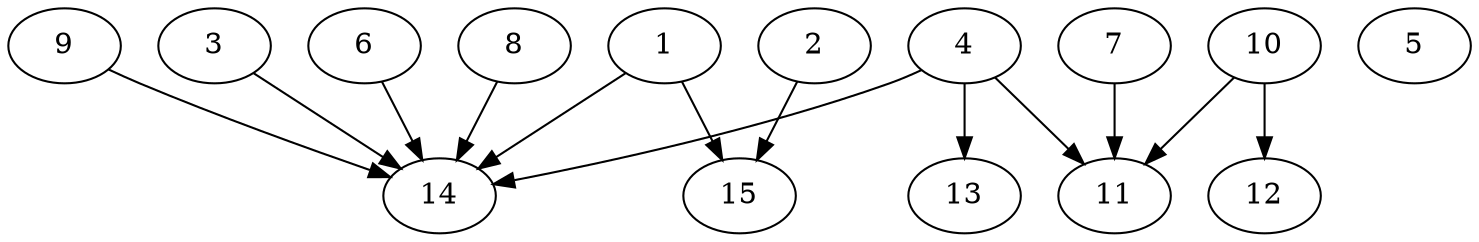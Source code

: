 // DAG automatically generated by daggen at Thu Oct  3 13:59:26 2019
// ./daggen --dot -n 15 --ccr 0.3 --fat 0.9 --regular 0.7 --density 0.6 --mindata 5242880 --maxdata 52428800 
digraph G {
  1 [size="162430293", alpha="0.07", expect_size="48729088"] 
  1 -> 14 [size ="48729088"]
  1 -> 15 [size ="48729088"]
  2 [size="160177493", alpha="0.04", expect_size="48053248"] 
  2 -> 15 [size ="48053248"]
  3 [size="82821120", alpha="0.06", expect_size="24846336"] 
  3 -> 14 [size ="24846336"]
  4 [size="140090027", alpha="0.17", expect_size="42027008"] 
  4 -> 11 [size ="42027008"]
  4 -> 13 [size ="42027008"]
  4 -> 14 [size ="42027008"]
  5 [size="29637973", alpha="0.01", expect_size="8891392"] 
  6 [size="135656107", alpha="0.12", expect_size="40696832"] 
  6 -> 14 [size ="40696832"]
  7 [size="19899733", alpha="0.12", expect_size="5969920"] 
  7 -> 11 [size ="5969920"]
  8 [size="53766827", alpha="0.03", expect_size="16130048"] 
  8 -> 14 [size ="16130048"]
  9 [size="53367467", alpha="0.08", expect_size="16010240"] 
  9 -> 14 [size ="16010240"]
  10 [size="45946880", alpha="0.17", expect_size="13784064"] 
  10 -> 11 [size ="13784064"]
  10 -> 12 [size ="13784064"]
  11 [size="171830613", alpha="0.08", expect_size="51549184"] 
  12 [size="70884693", alpha="0.19", expect_size="21265408"] 
  13 [size="101553493", alpha="0.20", expect_size="30466048"] 
  14 [size="150661120", alpha="0.17", expect_size="45198336"] 
  15 [size="129877333", alpha="0.20", expect_size="38963200"] 
}
